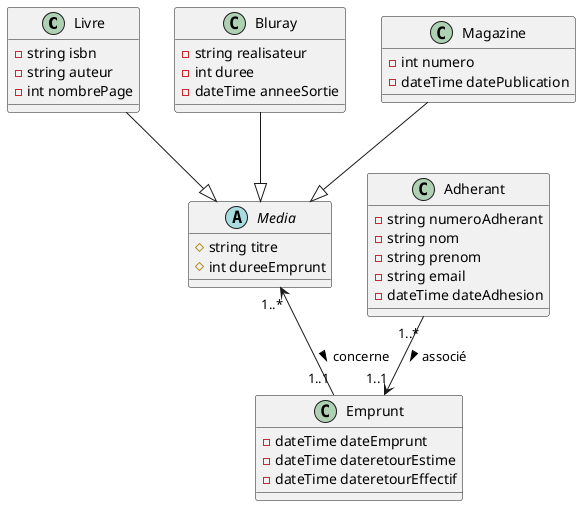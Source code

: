 @startuml



Class Livre {
-string isbn
-string auteur
-int nombrePage
}

Class Bluray {
-string realisateur
-int duree
-dateTime anneeSortie
}

Abstract Class Media {
#string titre
#int dureeEmprunt
}
Class Magazine {
-int numero
-dateTime datePublication
}


Class Emprunt {
-dateTime dateEmprunt
-dateTime dateretourEstime
-dateTime dateretourEffectif
}

Class Adherant {
-string numeroAdherant
-string nom
-string prenom
-string email
-dateTime dateAdhesion
}

Livre --|> Media
Bluray --|> Media
Magazine --|> Media
Adherant "1..*" --> "1..1" Emprunt  : associé >
Media "1..*" <-- "1..1" Emprunt  : concerne >
@enduml